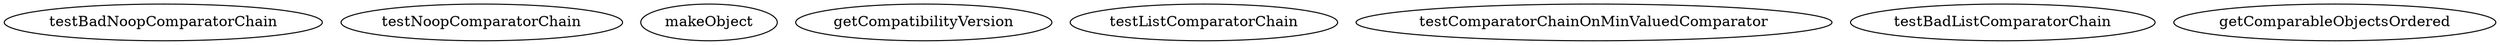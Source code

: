 digraph G {
testBadNoopComparatorChain;
testNoopComparatorChain;
makeObject;
getCompatibilityVersion;
testListComparatorChain;
testComparatorChainOnMinValuedComparator;
testBadListComparatorChain;
getComparableObjectsOrdered;
}